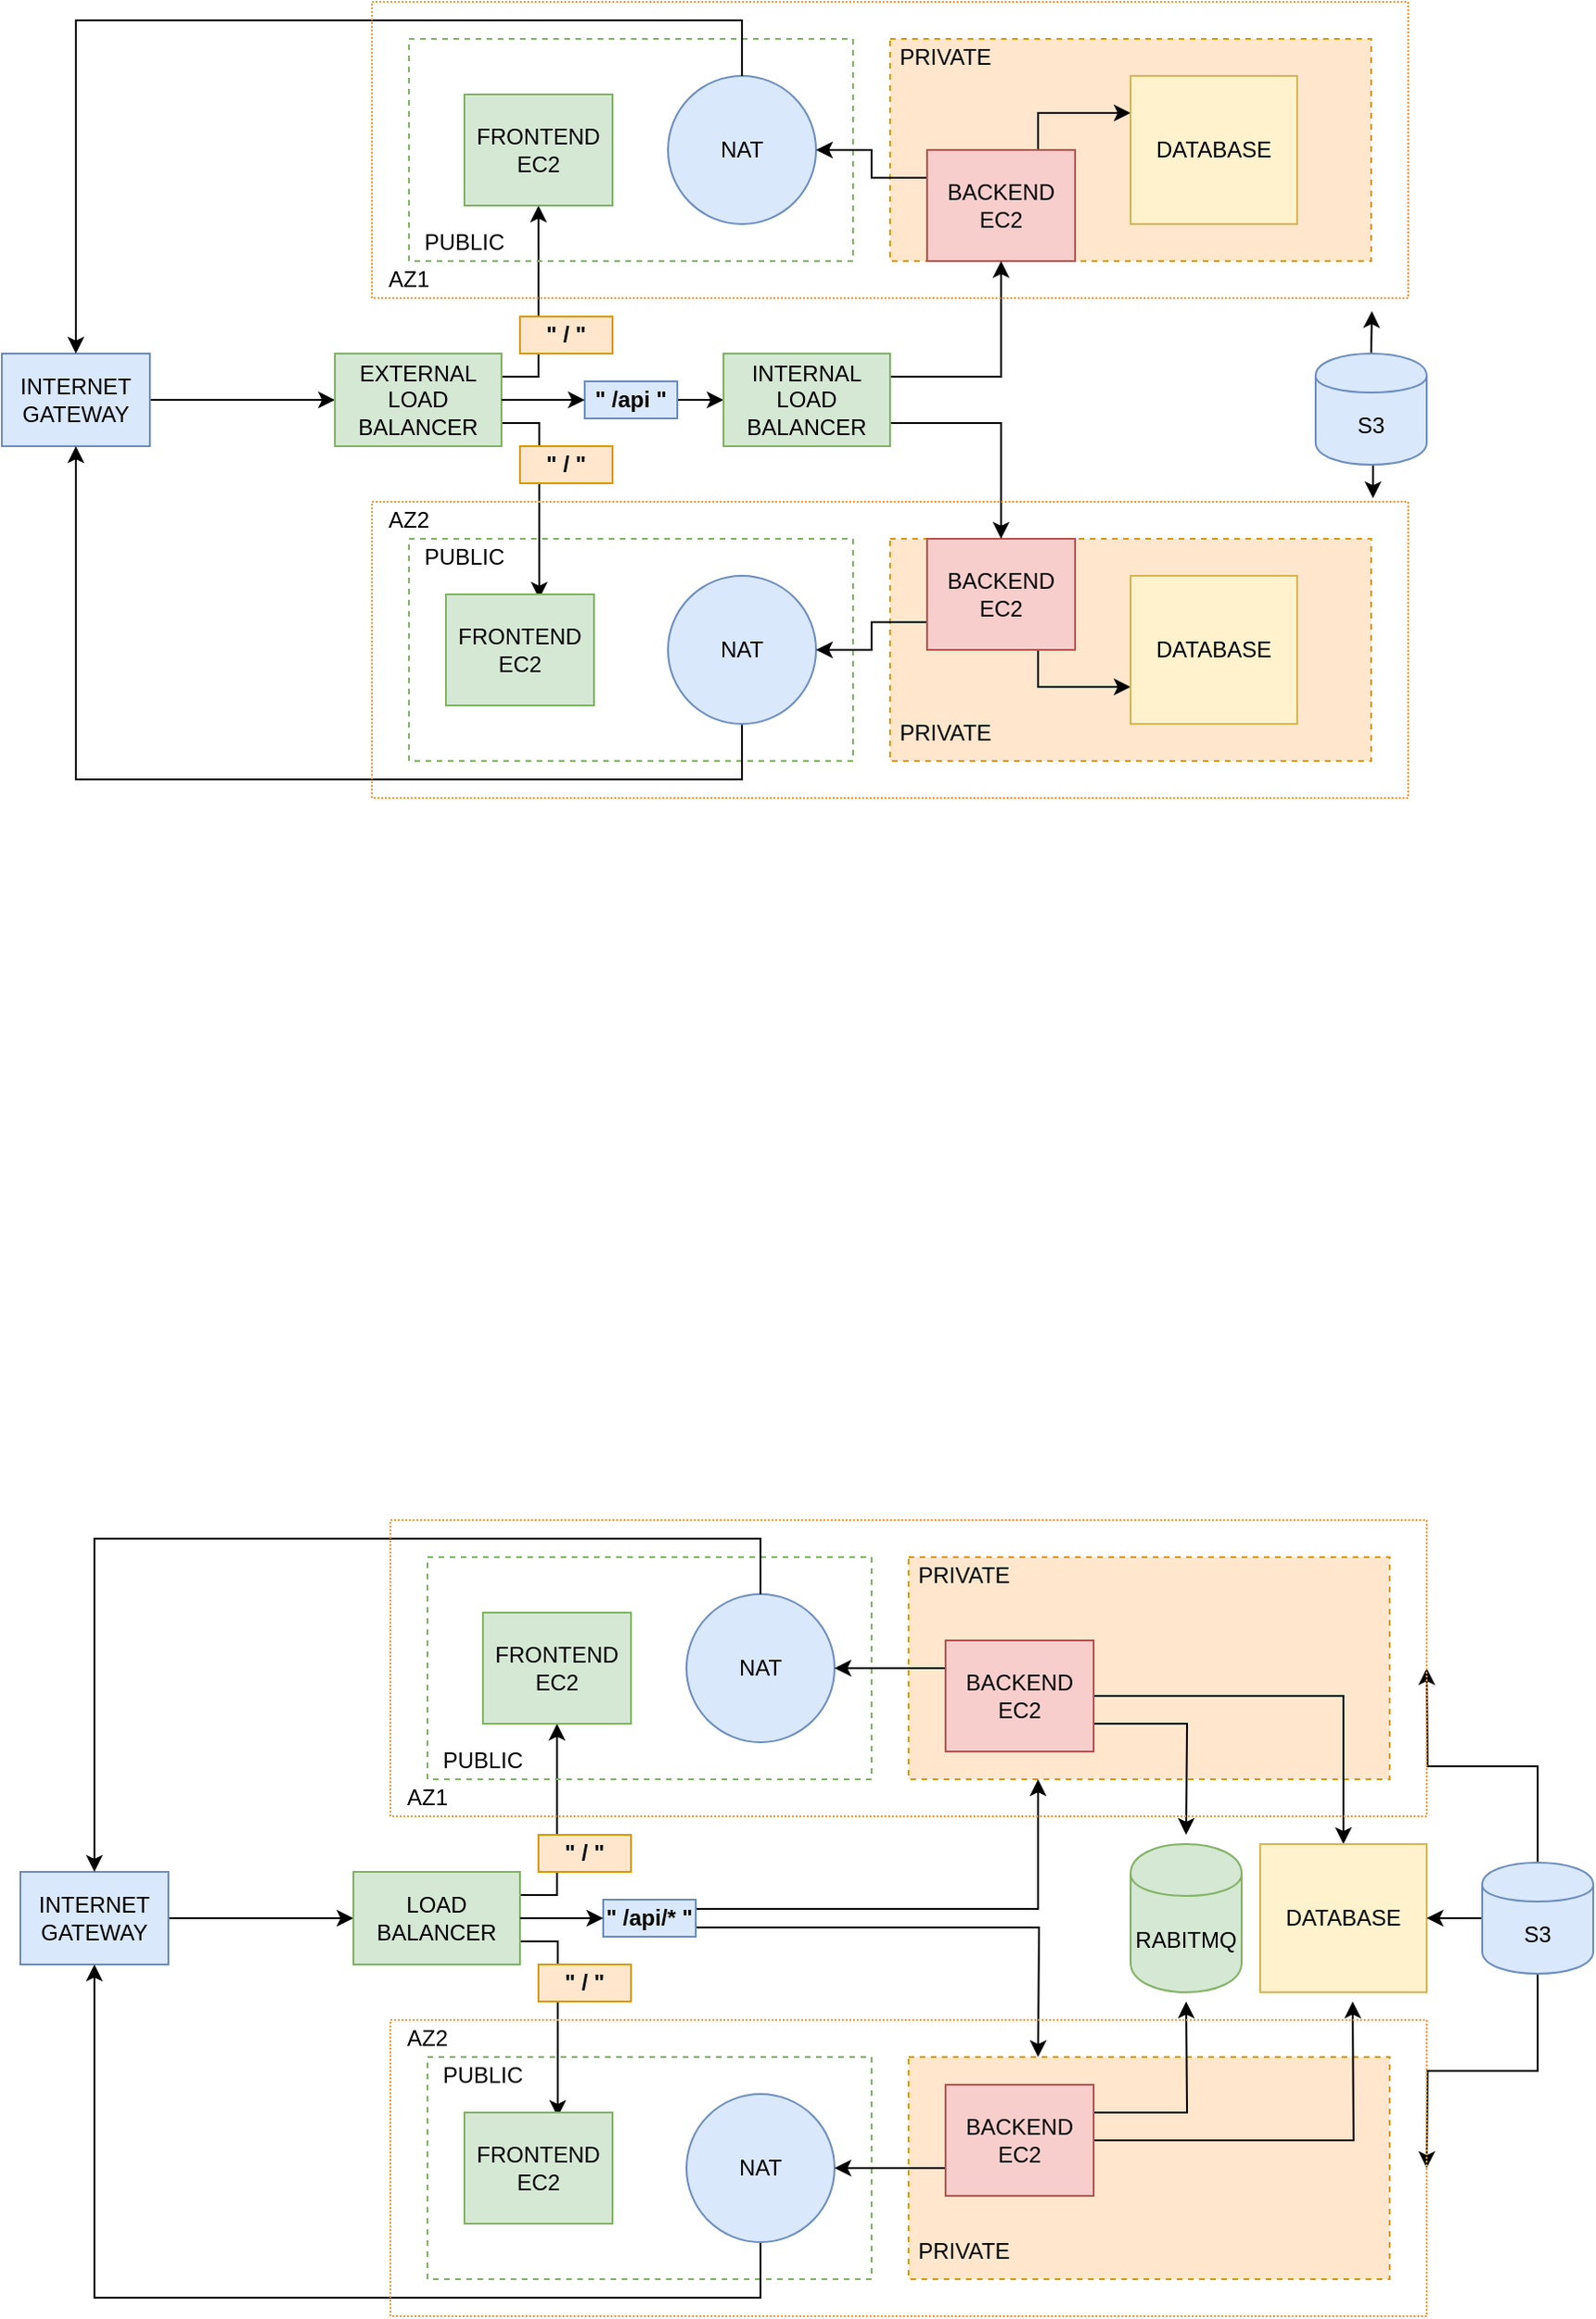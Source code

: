 <mxfile version="13.4.5" type="github">
  <diagram id="WMBnukoaxN1IHDbiz8Kx" name="Page-1">
    <mxGraphModel dx="1077" dy="474" grid="1" gridSize="10" guides="1" tooltips="1" connect="1" arrows="1" fold="1" page="1" pageScale="1" pageWidth="1100" pageHeight="850" math="0" shadow="0">
      <root>
        <mxCell id="0" />
        <mxCell id="1" parent="0" />
        <mxCell id="U6XWI17R4oiPlInl3l0V-1" style="edgeStyle=orthogonalEdgeStyle;rounded=0;orthogonalLoop=1;jettySize=auto;html=1;exitX=1;exitY=0.5;exitDx=0;exitDy=0;entryX=0;entryY=0.5;entryDx=0;entryDy=0;" parent="1" source="U6XWI17R4oiPlInl3l0V-2" target="U6XWI17R4oiPlInl3l0V-5" edge="1">
          <mxGeometry relative="1" as="geometry" />
        </mxCell>
        <mxCell id="U6XWI17R4oiPlInl3l0V-2" value="INTERNET GATEWAY" style="rounded=0;whiteSpace=wrap;html=1;fillColor=#dae8fc;strokeColor=#6c8ebf;" parent="1" vertex="1">
          <mxGeometry x="50" y="220" width="80" height="50" as="geometry" />
        </mxCell>
        <mxCell id="U6XWI17R4oiPlInl3l0V-40" style="edgeStyle=orthogonalEdgeStyle;rounded=0;orthogonalLoop=1;jettySize=auto;html=1;exitX=1;exitY=0.25;exitDx=0;exitDy=0;entryX=0.5;entryY=1;entryDx=0;entryDy=0;" parent="1" source="U6XWI17R4oiPlInl3l0V-5" target="U6XWI17R4oiPlInl3l0V-10" edge="1">
          <mxGeometry relative="1" as="geometry" />
        </mxCell>
        <mxCell id="U6XWI17R4oiPlInl3l0V-41" style="edgeStyle=orthogonalEdgeStyle;rounded=0;orthogonalLoop=1;jettySize=auto;html=1;exitX=1;exitY=0.75;exitDx=0;exitDy=0;entryX=0.63;entryY=0.039;entryDx=0;entryDy=0;entryPerimeter=0;" parent="1" source="U6XWI17R4oiPlInl3l0V-5" target="U6XWI17R4oiPlInl3l0V-12" edge="1">
          <mxGeometry relative="1" as="geometry" />
        </mxCell>
        <mxCell id="U6XWI17R4oiPlInl3l0V-46" style="edgeStyle=orthogonalEdgeStyle;rounded=0;orthogonalLoop=1;jettySize=auto;html=1;exitX=1;exitY=0.5;exitDx=0;exitDy=0;entryX=0;entryY=0.5;entryDx=0;entryDy=0;" parent="1" source="U6XWI17R4oiPlInl3l0V-47" target="U6XWI17R4oiPlInl3l0V-31" edge="1">
          <mxGeometry relative="1" as="geometry" />
        </mxCell>
        <mxCell id="U6XWI17R4oiPlInl3l0V-5" value="EXTERNAL LOAD BALANCER" style="rounded=0;whiteSpace=wrap;html=1;fillColor=#d5e8d4;strokeColor=#82b366;" parent="1" vertex="1">
          <mxGeometry x="230" y="220" width="90" height="50" as="geometry" />
        </mxCell>
        <mxCell id="U6XWI17R4oiPlInl3l0V-6" value="" style="rounded=0;whiteSpace=wrap;html=1;dashed=1;fillColor=none;strokeColor=#82b366;" parent="1" vertex="1">
          <mxGeometry x="270" y="50" width="240" height="120" as="geometry" />
        </mxCell>
        <mxCell id="U6XWI17R4oiPlInl3l0V-7" value="" style="rounded=0;whiteSpace=wrap;html=1;dashed=1;fillColor=none;strokeColor=#82b366;" parent="1" vertex="1">
          <mxGeometry x="270" y="320" width="240" height="120" as="geometry" />
        </mxCell>
        <mxCell id="U6XWI17R4oiPlInl3l0V-8" value="" style="rounded=0;whiteSpace=wrap;html=1;dashed=1;fillColor=#ffe6cc;strokeColor=#d79b00;" parent="1" vertex="1">
          <mxGeometry x="530" y="50" width="260" height="120" as="geometry" />
        </mxCell>
        <mxCell id="U6XWI17R4oiPlInl3l0V-10" value="FRONTEND EC2" style="rounded=0;whiteSpace=wrap;html=1;fillColor=#d5e8d4;strokeColor=#82b366;" parent="1" vertex="1">
          <mxGeometry x="300" y="80" width="80" height="60" as="geometry" />
        </mxCell>
        <mxCell id="U6XWI17R4oiPlInl3l0V-12" value="FRONTEND EC2" style="rounded=0;whiteSpace=wrap;html=1;fillColor=#d5e8d4;strokeColor=#82b366;" parent="1" vertex="1">
          <mxGeometry x="290" y="350" width="80" height="60" as="geometry" />
        </mxCell>
        <mxCell id="U6XWI17R4oiPlInl3l0V-13" value="NAT" style="ellipse;whiteSpace=wrap;html=1;aspect=fixed;fillColor=#dae8fc;strokeColor=#6c8ebf;" parent="1" vertex="1">
          <mxGeometry x="410" y="70" width="80" height="80" as="geometry" />
        </mxCell>
        <mxCell id="U6XWI17R4oiPlInl3l0V-14" style="edgeStyle=orthogonalEdgeStyle;rounded=0;orthogonalLoop=1;jettySize=auto;html=1;exitX=0.5;exitY=1;exitDx=0;exitDy=0;entryX=0.5;entryY=1;entryDx=0;entryDy=0;" parent="1" source="U6XWI17R4oiPlInl3l0V-15" target="U6XWI17R4oiPlInl3l0V-2" edge="1">
          <mxGeometry relative="1" as="geometry">
            <Array as="points">
              <mxPoint x="450" y="450" />
              <mxPoint x="90" y="450" />
            </Array>
          </mxGeometry>
        </mxCell>
        <mxCell id="U6XWI17R4oiPlInl3l0V-15" value="NAT" style="ellipse;whiteSpace=wrap;html=1;aspect=fixed;fillColor=#dae8fc;strokeColor=#6c8ebf;" parent="1" vertex="1">
          <mxGeometry x="410" y="340" width="80" height="80" as="geometry" />
        </mxCell>
        <mxCell id="U6XWI17R4oiPlInl3l0V-16" value="PUBLIC" style="text;html=1;strokeColor=none;fillColor=none;align=center;verticalAlign=middle;whiteSpace=wrap;rounded=0;" parent="1" vertex="1">
          <mxGeometry x="280" y="150" width="40" height="20" as="geometry" />
        </mxCell>
        <mxCell id="U6XWI17R4oiPlInl3l0V-17" value="PUBLIC" style="text;html=1;strokeColor=none;fillColor=none;align=center;verticalAlign=middle;whiteSpace=wrap;rounded=0;" parent="1" vertex="1">
          <mxGeometry x="280" y="320" width="40" height="20" as="geometry" />
        </mxCell>
        <mxCell id="U6XWI17R4oiPlInl3l0V-18" value="" style="rounded=0;whiteSpace=wrap;html=1;dashed=1;fillColor=#ffe6cc;strokeColor=#d79b00;" parent="1" vertex="1">
          <mxGeometry x="530" y="320" width="260" height="120" as="geometry" />
        </mxCell>
        <mxCell id="U6XWI17R4oiPlInl3l0V-19" style="edgeStyle=orthogonalEdgeStyle;rounded=0;orthogonalLoop=1;jettySize=auto;html=1;exitX=0.75;exitY=0;exitDx=0;exitDy=0;entryX=0;entryY=0.25;entryDx=0;entryDy=0;" parent="1" source="U6XWI17R4oiPlInl3l0V-21" target="U6XWI17R4oiPlInl3l0V-27" edge="1">
          <mxGeometry relative="1" as="geometry" />
        </mxCell>
        <mxCell id="U6XWI17R4oiPlInl3l0V-20" style="edgeStyle=orthogonalEdgeStyle;rounded=0;orthogonalLoop=1;jettySize=auto;html=1;exitX=0;exitY=0.25;exitDx=0;exitDy=0;entryX=1;entryY=0.5;entryDx=0;entryDy=0;" parent="1" source="U6XWI17R4oiPlInl3l0V-21" target="U6XWI17R4oiPlInl3l0V-13" edge="1">
          <mxGeometry relative="1" as="geometry" />
        </mxCell>
        <mxCell id="U6XWI17R4oiPlInl3l0V-21" value="BACKEND&lt;br&gt;&lt;span style=&quot;color: rgba(0 , 0 , 0 , 0) ; font-family: monospace ; font-size: 0px&quot;&gt;%3CmxGraphModel%3E%3Croot%3E%3CmxCell%20id%3D%220%22%2F%3E%3CmxCell%20id%3D%221%22%20parent%3D%220%22%2F%3E%3CmxCell%20id%3D%222%22%20value%3D%22FRONTEND%20EC2%22%20style%3D%22rounded%3D0%3BwhiteSpace%3Dwrap%3Bhtml%3D1%3BfillColor%3D%23d5e8d4%3BstrokeColor%3D%2382b366%3B%22%20vertex%3D%221%22%20parent%3D%221%22%3E%3CmxGeometry%20x%3D%22300%22%20y%3D%2280%22%20width%3D%2280%22%20height%3D%2260%22%20as%3D%22geometry%22%2F%3E%3C%2FmxCell%3E%3C%2Froot%3E%3C%2FmxGraphModel%3E&lt;/span&gt;EC2" style="rounded=0;whiteSpace=wrap;html=1;fillColor=#f8cecc;strokeColor=#b85450;" parent="1" vertex="1">
          <mxGeometry x="550" y="110" width="80" height="60" as="geometry" />
        </mxCell>
        <mxCell id="U6XWI17R4oiPlInl3l0V-22" style="edgeStyle=orthogonalEdgeStyle;rounded=0;orthogonalLoop=1;jettySize=auto;html=1;exitX=0.75;exitY=1;exitDx=0;exitDy=0;entryX=0;entryY=0.75;entryDx=0;entryDy=0;" parent="1" source="U6XWI17R4oiPlInl3l0V-24" target="U6XWI17R4oiPlInl3l0V-28" edge="1">
          <mxGeometry relative="1" as="geometry" />
        </mxCell>
        <mxCell id="U6XWI17R4oiPlInl3l0V-23" style="edgeStyle=orthogonalEdgeStyle;rounded=0;orthogonalLoop=1;jettySize=auto;html=1;exitX=0;exitY=0.75;exitDx=0;exitDy=0;entryX=1;entryY=0.5;entryDx=0;entryDy=0;" parent="1" source="U6XWI17R4oiPlInl3l0V-24" target="U6XWI17R4oiPlInl3l0V-15" edge="1">
          <mxGeometry relative="1" as="geometry" />
        </mxCell>
        <mxCell id="U6XWI17R4oiPlInl3l0V-24" value="BACKEND&lt;br&gt;&lt;span style=&quot;color: rgba(0 , 0 , 0 , 0) ; font-family: monospace ; font-size: 0px&quot;&gt;%3CmxGraphModel%3E%3Croot%3E%3CmxCell%20id%3D%220%22%2F%3E%3CmxCell%20id%3D%221%22%20parent%3D%220%22%2F%3E%3CmxCell%20id%3D%222%22%20value%3D%22FRONTEND%20EC2%22%20style%3D%22rounded%3D0%3BwhiteSpace%3Dwrap%3Bhtml%3D1%3BfillColor%3D%23d5e8d4%3BstrokeColor%3D%2382b366%3B%22%20vertex%3D%221%22%20parent%3D%221%22%3E%3CmxGeometry%20x%3D%22300%22%20y%3D%2280%22%20width%3D%2280%22%20height%3D%2260%22%20as%3D%22geometry%22%2F%3E%3C%2FmxCell%3E%3C%2Froot%3E%3C%2FmxGraphModel%3E&lt;/span&gt;EC2" style="rounded=0;whiteSpace=wrap;html=1;fillColor=#f8cecc;strokeColor=#b85450;" parent="1" vertex="1">
          <mxGeometry x="550" y="320" width="80" height="60" as="geometry" />
        </mxCell>
        <mxCell id="U6XWI17R4oiPlInl3l0V-25" value="PRIVATE" style="text;html=1;strokeColor=none;fillColor=none;align=center;verticalAlign=middle;whiteSpace=wrap;rounded=0;" parent="1" vertex="1">
          <mxGeometry x="540" y="50" width="40" height="20" as="geometry" />
        </mxCell>
        <mxCell id="U6XWI17R4oiPlInl3l0V-26" value="PRIVATE" style="text;html=1;strokeColor=none;fillColor=none;align=center;verticalAlign=middle;whiteSpace=wrap;rounded=0;" parent="1" vertex="1">
          <mxGeometry x="540" y="415" width="40" height="20" as="geometry" />
        </mxCell>
        <mxCell id="U6XWI17R4oiPlInl3l0V-27" value="DATABASE" style="rounded=0;whiteSpace=wrap;html=1;fillColor=#fff2cc;strokeColor=#d6b656;" parent="1" vertex="1">
          <mxGeometry x="660" y="70" width="90" height="80" as="geometry" />
        </mxCell>
        <mxCell id="U6XWI17R4oiPlInl3l0V-28" value="DATABASE" style="rounded=0;whiteSpace=wrap;html=1;fillColor=#fff2cc;strokeColor=#d6b656;" parent="1" vertex="1">
          <mxGeometry x="660" y="340" width="90" height="80" as="geometry" />
        </mxCell>
        <mxCell id="U6XWI17R4oiPlInl3l0V-29" style="edgeStyle=orthogonalEdgeStyle;rounded=0;orthogonalLoop=1;jettySize=auto;html=1;exitX=1;exitY=0.25;exitDx=0;exitDy=0;entryX=0.5;entryY=1;entryDx=0;entryDy=0;" parent="1" source="U6XWI17R4oiPlInl3l0V-31" target="U6XWI17R4oiPlInl3l0V-21" edge="1">
          <mxGeometry relative="1" as="geometry" />
        </mxCell>
        <mxCell id="U6XWI17R4oiPlInl3l0V-30" style="edgeStyle=orthogonalEdgeStyle;rounded=0;orthogonalLoop=1;jettySize=auto;html=1;exitX=1;exitY=0.75;exitDx=0;exitDy=0;entryX=0.5;entryY=0;entryDx=0;entryDy=0;" parent="1" source="U6XWI17R4oiPlInl3l0V-31" target="U6XWI17R4oiPlInl3l0V-24" edge="1">
          <mxGeometry relative="1" as="geometry" />
        </mxCell>
        <mxCell id="U6XWI17R4oiPlInl3l0V-31" value="INTERNAL LOAD BALANCER" style="rounded=0;whiteSpace=wrap;html=1;fillColor=#d5e8d4;strokeColor=#82b366;" parent="1" vertex="1">
          <mxGeometry x="440" y="220" width="90" height="50" as="geometry" />
        </mxCell>
        <mxCell id="U6XWI17R4oiPlInl3l0V-32" style="edgeStyle=orthogonalEdgeStyle;rounded=0;orthogonalLoop=1;jettySize=auto;html=1;exitX=0.5;exitY=0;exitDx=0;exitDy=0;entryX=0.965;entryY=1.044;entryDx=0;entryDy=0;entryPerimeter=0;" parent="1" source="U6XWI17R4oiPlInl3l0V-34" edge="1">
          <mxGeometry relative="1" as="geometry">
            <mxPoint x="790.4" y="197.04" as="targetPoint" />
          </mxGeometry>
        </mxCell>
        <mxCell id="U6XWI17R4oiPlInl3l0V-33" style="edgeStyle=orthogonalEdgeStyle;rounded=0;orthogonalLoop=1;jettySize=auto;html=1;exitX=0.5;exitY=1;exitDx=0;exitDy=0;entryX=0.966;entryY=-0.012;entryDx=0;entryDy=0;entryPerimeter=0;" parent="1" source="U6XWI17R4oiPlInl3l0V-34" edge="1">
          <mxGeometry relative="1" as="geometry">
            <mxPoint x="790.96" y="298.08" as="targetPoint" />
          </mxGeometry>
        </mxCell>
        <mxCell id="U6XWI17R4oiPlInl3l0V-34" value="S3" style="shape=cylinder;whiteSpace=wrap;html=1;boundedLbl=1;backgroundOutline=1;fillColor=#dae8fc;strokeColor=#6c8ebf;" parent="1" vertex="1">
          <mxGeometry x="760" y="220" width="60" height="60" as="geometry" />
        </mxCell>
        <mxCell id="U6XWI17R4oiPlInl3l0V-35" value="AZ1" style="text;html=1;strokeColor=none;fillColor=none;align=center;verticalAlign=middle;whiteSpace=wrap;rounded=0;dashed=1;dashPattern=1 1;" parent="1" vertex="1">
          <mxGeometry x="250" y="170" width="40" height="20" as="geometry" />
        </mxCell>
        <mxCell id="U6XWI17R4oiPlInl3l0V-36" value="AZ2" style="text;html=1;strokeColor=none;fillColor=none;align=center;verticalAlign=middle;whiteSpace=wrap;rounded=0;dashed=1;dashPattern=1 1;" parent="1" vertex="1">
          <mxGeometry x="250" y="300" width="40" height="20" as="geometry" />
        </mxCell>
        <mxCell id="U6XWI17R4oiPlInl3l0V-39" style="edgeStyle=orthogonalEdgeStyle;rounded=0;orthogonalLoop=1;jettySize=auto;html=1;exitX=0.5;exitY=0;exitDx=0;exitDy=0;entryX=0.5;entryY=0;entryDx=0;entryDy=0;" parent="1" source="U6XWI17R4oiPlInl3l0V-13" target="U6XWI17R4oiPlInl3l0V-2" edge="1">
          <mxGeometry relative="1" as="geometry">
            <mxPoint x="450" y="70" as="sourcePoint" />
            <mxPoint x="90" y="220" as="targetPoint" />
            <Array as="points">
              <mxPoint x="450" y="40" />
              <mxPoint x="90" y="40" />
            </Array>
          </mxGeometry>
        </mxCell>
        <mxCell id="U6XWI17R4oiPlInl3l0V-42" value="&lt;b&gt;&quot; / &quot;&lt;/b&gt;" style="rounded=0;whiteSpace=wrap;html=1;fillColor=#ffe6cc;strokeColor=#d79b00;" parent="1" vertex="1">
          <mxGeometry x="330" y="200" width="50" height="20" as="geometry" />
        </mxCell>
        <mxCell id="U6XWI17R4oiPlInl3l0V-43" value="&lt;b&gt;&quot; / &quot;&lt;/b&gt;" style="rounded=0;whiteSpace=wrap;html=1;fillColor=#ffe6cc;strokeColor=#d79b00;" parent="1" vertex="1">
          <mxGeometry x="330" y="270" width="50" height="20" as="geometry" />
        </mxCell>
        <mxCell id="U6XWI17R4oiPlInl3l0V-47" value="&lt;b&gt;&quot; /api &quot;&lt;/b&gt;" style="rounded=0;whiteSpace=wrap;html=1;fillColor=#dae8fc;strokeColor=#6c8ebf;" parent="1" vertex="1">
          <mxGeometry x="365" y="235" width="50" height="20" as="geometry" />
        </mxCell>
        <mxCell id="U6XWI17R4oiPlInl3l0V-49" style="edgeStyle=orthogonalEdgeStyle;rounded=0;orthogonalLoop=1;jettySize=auto;html=1;exitX=1;exitY=0.5;exitDx=0;exitDy=0;entryX=0;entryY=0.5;entryDx=0;entryDy=0;" parent="1" source="U6XWI17R4oiPlInl3l0V-5" target="U6XWI17R4oiPlInl3l0V-47" edge="1">
          <mxGeometry relative="1" as="geometry">
            <mxPoint x="320" y="245" as="sourcePoint" />
            <mxPoint x="440" y="245" as="targetPoint" />
          </mxGeometry>
        </mxCell>
        <mxCell id="U6XWI17R4oiPlInl3l0V-50" value="" style="rounded=0;whiteSpace=wrap;html=1;fillColor=none;dashed=1;dashPattern=1 1;strokeColor=#FF9933;" parent="1" vertex="1">
          <mxGeometry x="250" y="30" width="560" height="160" as="geometry" />
        </mxCell>
        <mxCell id="U6XWI17R4oiPlInl3l0V-51" value="" style="rounded=0;whiteSpace=wrap;html=1;fillColor=none;dashed=1;dashPattern=1 1;strokeColor=#FF9933;" parent="1" vertex="1">
          <mxGeometry x="250" y="300" width="560" height="160" as="geometry" />
        </mxCell>
        <mxCell id="NPWsK2s5dprimzot-6Zy-1" style="edgeStyle=orthogonalEdgeStyle;rounded=0;orthogonalLoop=1;jettySize=auto;html=1;exitX=1;exitY=0.5;exitDx=0;exitDy=0;entryX=0;entryY=0.5;entryDx=0;entryDy=0;" parent="1" source="NPWsK2s5dprimzot-6Zy-2" target="NPWsK2s5dprimzot-6Zy-6" edge="1">
          <mxGeometry relative="1" as="geometry" />
        </mxCell>
        <mxCell id="NPWsK2s5dprimzot-6Zy-2" value="INTERNET GATEWAY" style="rounded=0;whiteSpace=wrap;html=1;fillColor=#dae8fc;strokeColor=#6c8ebf;" parent="1" vertex="1">
          <mxGeometry x="60" y="1040" width="80" height="50" as="geometry" />
        </mxCell>
        <mxCell id="NPWsK2s5dprimzot-6Zy-3" style="edgeStyle=orthogonalEdgeStyle;rounded=0;orthogonalLoop=1;jettySize=auto;html=1;exitX=1;exitY=0.25;exitDx=0;exitDy=0;entryX=0.5;entryY=1;entryDx=0;entryDy=0;" parent="1" source="NPWsK2s5dprimzot-6Zy-6" target="NPWsK2s5dprimzot-6Zy-10" edge="1">
          <mxGeometry relative="1" as="geometry" />
        </mxCell>
        <mxCell id="NPWsK2s5dprimzot-6Zy-4" style="edgeStyle=orthogonalEdgeStyle;rounded=0;orthogonalLoop=1;jettySize=auto;html=1;exitX=1;exitY=0.75;exitDx=0;exitDy=0;entryX=0.63;entryY=0.039;entryDx=0;entryDy=0;entryPerimeter=0;" parent="1" source="NPWsK2s5dprimzot-6Zy-6" target="NPWsK2s5dprimzot-6Zy-11" edge="1">
          <mxGeometry relative="1" as="geometry" />
        </mxCell>
        <mxCell id="NPWsK2s5dprimzot-6Zy-6" value="LOAD BALANCER" style="rounded=0;whiteSpace=wrap;html=1;fillColor=#d5e8d4;strokeColor=#82b366;" parent="1" vertex="1">
          <mxGeometry x="240" y="1040" width="90" height="50" as="geometry" />
        </mxCell>
        <mxCell id="NPWsK2s5dprimzot-6Zy-7" value="" style="rounded=0;whiteSpace=wrap;html=1;dashed=1;fillColor=none;strokeColor=#82b366;" parent="1" vertex="1">
          <mxGeometry x="280" y="870" width="240" height="120" as="geometry" />
        </mxCell>
        <mxCell id="NPWsK2s5dprimzot-6Zy-8" value="" style="rounded=0;whiteSpace=wrap;html=1;dashed=1;fillColor=none;strokeColor=#82b366;" parent="1" vertex="1">
          <mxGeometry x="280" y="1140" width="240" height="120" as="geometry" />
        </mxCell>
        <mxCell id="NPWsK2s5dprimzot-6Zy-9" value="" style="rounded=0;whiteSpace=wrap;html=1;dashed=1;fillColor=#ffe6cc;strokeColor=#d79b00;" parent="1" vertex="1">
          <mxGeometry x="540" y="870" width="260" height="120" as="geometry" />
        </mxCell>
        <mxCell id="NPWsK2s5dprimzot-6Zy-10" value="FRONTEND EC2" style="rounded=0;whiteSpace=wrap;html=1;fillColor=#d5e8d4;strokeColor=#82b366;" parent="1" vertex="1">
          <mxGeometry x="310" y="900" width="80" height="60" as="geometry" />
        </mxCell>
        <mxCell id="NPWsK2s5dprimzot-6Zy-11" value="FRONTEND EC2" style="rounded=0;whiteSpace=wrap;html=1;fillColor=#d5e8d4;strokeColor=#82b366;" parent="1" vertex="1">
          <mxGeometry x="300" y="1170" width="80" height="60" as="geometry" />
        </mxCell>
        <mxCell id="NPWsK2s5dprimzot-6Zy-12" value="NAT" style="ellipse;whiteSpace=wrap;html=1;aspect=fixed;fillColor=#dae8fc;strokeColor=#6c8ebf;" parent="1" vertex="1">
          <mxGeometry x="420" y="890" width="80" height="80" as="geometry" />
        </mxCell>
        <mxCell id="NPWsK2s5dprimzot-6Zy-13" style="edgeStyle=orthogonalEdgeStyle;rounded=0;orthogonalLoop=1;jettySize=auto;html=1;exitX=0.5;exitY=1;exitDx=0;exitDy=0;entryX=0.5;entryY=1;entryDx=0;entryDy=0;" parent="1" source="NPWsK2s5dprimzot-6Zy-14" target="NPWsK2s5dprimzot-6Zy-2" edge="1">
          <mxGeometry relative="1" as="geometry">
            <Array as="points">
              <mxPoint x="460" y="1270" />
              <mxPoint x="100" y="1270" />
            </Array>
          </mxGeometry>
        </mxCell>
        <mxCell id="NPWsK2s5dprimzot-6Zy-14" value="NAT" style="ellipse;whiteSpace=wrap;html=1;aspect=fixed;fillColor=#dae8fc;strokeColor=#6c8ebf;" parent="1" vertex="1">
          <mxGeometry x="420" y="1160" width="80" height="80" as="geometry" />
        </mxCell>
        <mxCell id="NPWsK2s5dprimzot-6Zy-15" value="PUBLIC" style="text;html=1;strokeColor=none;fillColor=none;align=center;verticalAlign=middle;whiteSpace=wrap;rounded=0;" parent="1" vertex="1">
          <mxGeometry x="290" y="970" width="40" height="20" as="geometry" />
        </mxCell>
        <mxCell id="NPWsK2s5dprimzot-6Zy-16" value="PUBLIC" style="text;html=1;strokeColor=none;fillColor=none;align=center;verticalAlign=middle;whiteSpace=wrap;rounded=0;" parent="1" vertex="1">
          <mxGeometry x="290" y="1140" width="40" height="20" as="geometry" />
        </mxCell>
        <mxCell id="NPWsK2s5dprimzot-6Zy-17" value="" style="rounded=0;whiteSpace=wrap;html=1;dashed=1;fillColor=#ffe6cc;strokeColor=#d79b00;" parent="1" vertex="1">
          <mxGeometry x="540" y="1140" width="260" height="120" as="geometry" />
        </mxCell>
        <mxCell id="NPWsK2s5dprimzot-6Zy-19" style="edgeStyle=orthogonalEdgeStyle;rounded=0;orthogonalLoop=1;jettySize=auto;html=1;exitX=0;exitY=0.25;exitDx=0;exitDy=0;entryX=1;entryY=0.5;entryDx=0;entryDy=0;" parent="1" source="NPWsK2s5dprimzot-6Zy-20" target="NPWsK2s5dprimzot-6Zy-12" edge="1">
          <mxGeometry relative="1" as="geometry" />
        </mxCell>
        <mxCell id="ZDiyyLi-UDaJgCNsjGBP-3" style="edgeStyle=orthogonalEdgeStyle;rounded=0;orthogonalLoop=1;jettySize=auto;html=1;exitX=1;exitY=0.5;exitDx=0;exitDy=0;entryX=0.5;entryY=0;entryDx=0;entryDy=0;" edge="1" parent="1" source="NPWsK2s5dprimzot-6Zy-20" target="NPWsK2s5dprimzot-6Zy-26">
          <mxGeometry relative="1" as="geometry" />
        </mxCell>
        <mxCell id="ZDiyyLi-UDaJgCNsjGBP-6" style="edgeStyle=orthogonalEdgeStyle;rounded=0;orthogonalLoop=1;jettySize=auto;html=1;exitX=1;exitY=0.75;exitDx=0;exitDy=0;" edge="1" parent="1" source="NPWsK2s5dprimzot-6Zy-20">
          <mxGeometry relative="1" as="geometry">
            <mxPoint x="690" y="1020" as="targetPoint" />
          </mxGeometry>
        </mxCell>
        <mxCell id="NPWsK2s5dprimzot-6Zy-20" value="BACKEND&lt;br&gt;&lt;span style=&quot;color: rgba(0 , 0 , 0 , 0) ; font-family: monospace ; font-size: 0px&quot;&gt;%3CmxGraphModel%3E%3Croot%3E%3CmxCell%20id%3D%220%22%2F%3E%3CmxCell%20id%3D%221%22%20parent%3D%220%22%2F%3E%3CmxCell%20id%3D%222%22%20value%3D%22FRONTEND%20EC2%22%20style%3D%22rounded%3D0%3BwhiteSpace%3Dwrap%3Bhtml%3D1%3BfillColor%3D%23d5e8d4%3BstrokeColor%3D%2382b366%3B%22%20vertex%3D%221%22%20parent%3D%221%22%3E%3CmxGeometry%20x%3D%22300%22%20y%3D%2280%22%20width%3D%2280%22%20height%3D%2260%22%20as%3D%22geometry%22%2F%3E%3C%2FmxCell%3E%3C%2Froot%3E%3C%2FmxGraphModel%3E&lt;/span&gt;EC2" style="rounded=0;whiteSpace=wrap;html=1;fillColor=#f8cecc;strokeColor=#b85450;" parent="1" vertex="1">
          <mxGeometry x="560" y="915" width="80" height="60" as="geometry" />
        </mxCell>
        <mxCell id="NPWsK2s5dprimzot-6Zy-22" style="edgeStyle=orthogonalEdgeStyle;rounded=0;orthogonalLoop=1;jettySize=auto;html=1;exitX=0;exitY=0.75;exitDx=0;exitDy=0;entryX=1;entryY=0.5;entryDx=0;entryDy=0;" parent="1" source="NPWsK2s5dprimzot-6Zy-23" target="NPWsK2s5dprimzot-6Zy-14" edge="1">
          <mxGeometry relative="1" as="geometry" />
        </mxCell>
        <mxCell id="ZDiyyLi-UDaJgCNsjGBP-4" style="edgeStyle=orthogonalEdgeStyle;rounded=0;orthogonalLoop=1;jettySize=auto;html=1;exitX=1;exitY=0.5;exitDx=0;exitDy=0;" edge="1" parent="1" source="NPWsK2s5dprimzot-6Zy-23">
          <mxGeometry relative="1" as="geometry">
            <mxPoint x="780" y="1110" as="targetPoint" />
          </mxGeometry>
        </mxCell>
        <mxCell id="ZDiyyLi-UDaJgCNsjGBP-7" style="edgeStyle=orthogonalEdgeStyle;rounded=0;orthogonalLoop=1;jettySize=auto;html=1;exitX=1;exitY=0.25;exitDx=0;exitDy=0;" edge="1" parent="1" source="NPWsK2s5dprimzot-6Zy-23">
          <mxGeometry relative="1" as="geometry">
            <mxPoint x="690" y="1110" as="targetPoint" />
          </mxGeometry>
        </mxCell>
        <mxCell id="NPWsK2s5dprimzot-6Zy-23" value="BACKEND&lt;br&gt;&lt;span style=&quot;color: rgba(0 , 0 , 0 , 0) ; font-family: monospace ; font-size: 0px&quot;&gt;%3CmxGraphModel%3E%3Croot%3E%3CmxCell%20id%3D%220%22%2F%3E%3CmxCell%20id%3D%221%22%20parent%3D%220%22%2F%3E%3CmxCell%20id%3D%222%22%20value%3D%22FRONTEND%20EC2%22%20style%3D%22rounded%3D0%3BwhiteSpace%3Dwrap%3Bhtml%3D1%3BfillColor%3D%23d5e8d4%3BstrokeColor%3D%2382b366%3B%22%20vertex%3D%221%22%20parent%3D%221%22%3E%3CmxGeometry%20x%3D%22300%22%20y%3D%2280%22%20width%3D%2280%22%20height%3D%2260%22%20as%3D%22geometry%22%2F%3E%3C%2FmxCell%3E%3C%2Froot%3E%3C%2FmxGraphModel%3E&lt;/span&gt;EC2" style="rounded=0;whiteSpace=wrap;html=1;fillColor=#f8cecc;strokeColor=#b85450;" parent="1" vertex="1">
          <mxGeometry x="560" y="1155" width="80" height="60" as="geometry" />
        </mxCell>
        <mxCell id="NPWsK2s5dprimzot-6Zy-24" value="PRIVATE" style="text;html=1;strokeColor=none;fillColor=none;align=center;verticalAlign=middle;whiteSpace=wrap;rounded=0;" parent="1" vertex="1">
          <mxGeometry x="550" y="870" width="40" height="20" as="geometry" />
        </mxCell>
        <mxCell id="NPWsK2s5dprimzot-6Zy-25" value="PRIVATE" style="text;html=1;strokeColor=none;fillColor=none;align=center;verticalAlign=middle;whiteSpace=wrap;rounded=0;" parent="1" vertex="1">
          <mxGeometry x="550" y="1235" width="40" height="20" as="geometry" />
        </mxCell>
        <mxCell id="NPWsK2s5dprimzot-6Zy-26" value="DATABASE" style="rounded=0;whiteSpace=wrap;html=1;fillColor=#fff2cc;strokeColor=#d6b656;" parent="1" vertex="1">
          <mxGeometry x="730" y="1025" width="90" height="80" as="geometry" />
        </mxCell>
        <mxCell id="ZDiyyLi-UDaJgCNsjGBP-11" style="edgeStyle=orthogonalEdgeStyle;rounded=0;orthogonalLoop=1;jettySize=auto;html=1;exitX=0;exitY=0.5;exitDx=0;exitDy=0;entryX=1;entryY=0.5;entryDx=0;entryDy=0;" edge="1" parent="1" source="NPWsK2s5dprimzot-6Zy-33" target="NPWsK2s5dprimzot-6Zy-26">
          <mxGeometry relative="1" as="geometry" />
        </mxCell>
        <mxCell id="ZDiyyLi-UDaJgCNsjGBP-12" style="edgeStyle=orthogonalEdgeStyle;rounded=0;orthogonalLoop=1;jettySize=auto;html=1;exitX=0.5;exitY=0;exitDx=0;exitDy=0;entryX=1;entryY=0.5;entryDx=0;entryDy=0;" edge="1" parent="1" source="NPWsK2s5dprimzot-6Zy-33">
          <mxGeometry relative="1" as="geometry">
            <mxPoint x="820" y="930" as="targetPoint" />
          </mxGeometry>
        </mxCell>
        <mxCell id="ZDiyyLi-UDaJgCNsjGBP-13" style="edgeStyle=orthogonalEdgeStyle;rounded=0;orthogonalLoop=1;jettySize=auto;html=1;exitX=0.5;exitY=1;exitDx=0;exitDy=0;entryX=1;entryY=0.5;entryDx=0;entryDy=0;" edge="1" parent="1" source="NPWsK2s5dprimzot-6Zy-33">
          <mxGeometry relative="1" as="geometry">
            <mxPoint x="820" y="1200" as="targetPoint" />
          </mxGeometry>
        </mxCell>
        <mxCell id="NPWsK2s5dprimzot-6Zy-33" value="S3" style="shape=cylinder;whiteSpace=wrap;html=1;boundedLbl=1;backgroundOutline=1;fillColor=#dae8fc;strokeColor=#6c8ebf;" parent="1" vertex="1">
          <mxGeometry x="850" y="1035" width="60" height="60" as="geometry" />
        </mxCell>
        <mxCell id="NPWsK2s5dprimzot-6Zy-34" value="AZ1" style="text;html=1;strokeColor=none;fillColor=none;align=center;verticalAlign=middle;whiteSpace=wrap;rounded=0;dashed=1;dashPattern=1 1;" parent="1" vertex="1">
          <mxGeometry x="260" y="990" width="40" height="20" as="geometry" />
        </mxCell>
        <mxCell id="NPWsK2s5dprimzot-6Zy-35" value="AZ2" style="text;html=1;strokeColor=none;fillColor=none;align=center;verticalAlign=middle;whiteSpace=wrap;rounded=0;dashed=1;dashPattern=1 1;" parent="1" vertex="1">
          <mxGeometry x="260" y="1120" width="40" height="20" as="geometry" />
        </mxCell>
        <mxCell id="NPWsK2s5dprimzot-6Zy-36" style="edgeStyle=orthogonalEdgeStyle;rounded=0;orthogonalLoop=1;jettySize=auto;html=1;exitX=0.5;exitY=0;exitDx=0;exitDy=0;entryX=0.5;entryY=0;entryDx=0;entryDy=0;" parent="1" source="NPWsK2s5dprimzot-6Zy-12" target="NPWsK2s5dprimzot-6Zy-2" edge="1">
          <mxGeometry relative="1" as="geometry">
            <mxPoint x="460" y="890" as="sourcePoint" />
            <mxPoint x="100" y="1040" as="targetPoint" />
            <Array as="points">
              <mxPoint x="460" y="860" />
              <mxPoint x="100" y="860" />
            </Array>
          </mxGeometry>
        </mxCell>
        <mxCell id="NPWsK2s5dprimzot-6Zy-37" value="&lt;b&gt;&quot; / &quot;&lt;/b&gt;" style="rounded=0;whiteSpace=wrap;html=1;fillColor=#ffe6cc;strokeColor=#d79b00;" parent="1" vertex="1">
          <mxGeometry x="340" y="1020" width="50" height="20" as="geometry" />
        </mxCell>
        <mxCell id="NPWsK2s5dprimzot-6Zy-38" value="&lt;b&gt;&quot; / &quot;&lt;/b&gt;" style="rounded=0;whiteSpace=wrap;html=1;fillColor=#ffe6cc;strokeColor=#d79b00;" parent="1" vertex="1">
          <mxGeometry x="340" y="1090" width="50" height="20" as="geometry" />
        </mxCell>
        <mxCell id="NPWsK2s5dprimzot-6Zy-43" style="edgeStyle=orthogonalEdgeStyle;rounded=0;orthogonalLoop=1;jettySize=auto;html=1;exitX=1;exitY=0.25;exitDx=0;exitDy=0;entryX=0.625;entryY=0.875;entryDx=0;entryDy=0;entryPerimeter=0;" parent="1" source="NPWsK2s5dprimzot-6Zy-39" edge="1">
          <mxGeometry relative="1" as="geometry">
            <mxPoint x="610" y="990" as="targetPoint" />
            <Array as="points">
              <mxPoint x="610" y="1060" />
            </Array>
          </mxGeometry>
        </mxCell>
        <mxCell id="NPWsK2s5dprimzot-6Zy-44" style="edgeStyle=orthogonalEdgeStyle;rounded=0;orthogonalLoop=1;jettySize=auto;html=1;exitX=1;exitY=0.75;exitDx=0;exitDy=0;entryX=0.625;entryY=0.125;entryDx=0;entryDy=0;entryPerimeter=0;" parent="1" source="NPWsK2s5dprimzot-6Zy-39" edge="1">
          <mxGeometry relative="1" as="geometry">
            <mxPoint x="610" y="1140" as="targetPoint" />
          </mxGeometry>
        </mxCell>
        <mxCell id="NPWsK2s5dprimzot-6Zy-39" value="&lt;b&gt;&quot; /api/* &quot;&lt;/b&gt;" style="rounded=0;whiteSpace=wrap;html=1;fillColor=#dae8fc;strokeColor=#6c8ebf;" parent="1" vertex="1">
          <mxGeometry x="375" y="1055" width="50" height="20" as="geometry" />
        </mxCell>
        <mxCell id="NPWsK2s5dprimzot-6Zy-40" style="edgeStyle=orthogonalEdgeStyle;rounded=0;orthogonalLoop=1;jettySize=auto;html=1;exitX=1;exitY=0.5;exitDx=0;exitDy=0;entryX=0;entryY=0.5;entryDx=0;entryDy=0;" parent="1" source="NPWsK2s5dprimzot-6Zy-6" target="NPWsK2s5dprimzot-6Zy-39" edge="1">
          <mxGeometry relative="1" as="geometry">
            <mxPoint x="330" y="1065" as="sourcePoint" />
            <mxPoint x="450" y="1065" as="targetPoint" />
          </mxGeometry>
        </mxCell>
        <mxCell id="ZDiyyLi-UDaJgCNsjGBP-5" value="RABITMQ" style="shape=cylinder;whiteSpace=wrap;html=1;boundedLbl=1;backgroundOutline=1;fillColor=#d5e8d4;strokeColor=#82b366;" vertex="1" parent="1">
          <mxGeometry x="660" y="1025" width="60" height="80" as="geometry" />
        </mxCell>
        <mxCell id="ZDiyyLi-UDaJgCNsjGBP-14" value="" style="rounded=0;whiteSpace=wrap;html=1;fillColor=none;dashed=1;dashPattern=1 1;strokeColor=#FF9933;" vertex="1" parent="1">
          <mxGeometry x="260" y="850" width="560" height="160" as="geometry" />
        </mxCell>
        <mxCell id="ZDiyyLi-UDaJgCNsjGBP-15" value="" style="rounded=0;whiteSpace=wrap;html=1;fillColor=none;dashed=1;dashPattern=1 1;strokeColor=#FF9933;" vertex="1" parent="1">
          <mxGeometry x="260" y="1120" width="560" height="160" as="geometry" />
        </mxCell>
      </root>
    </mxGraphModel>
  </diagram>
</mxfile>
